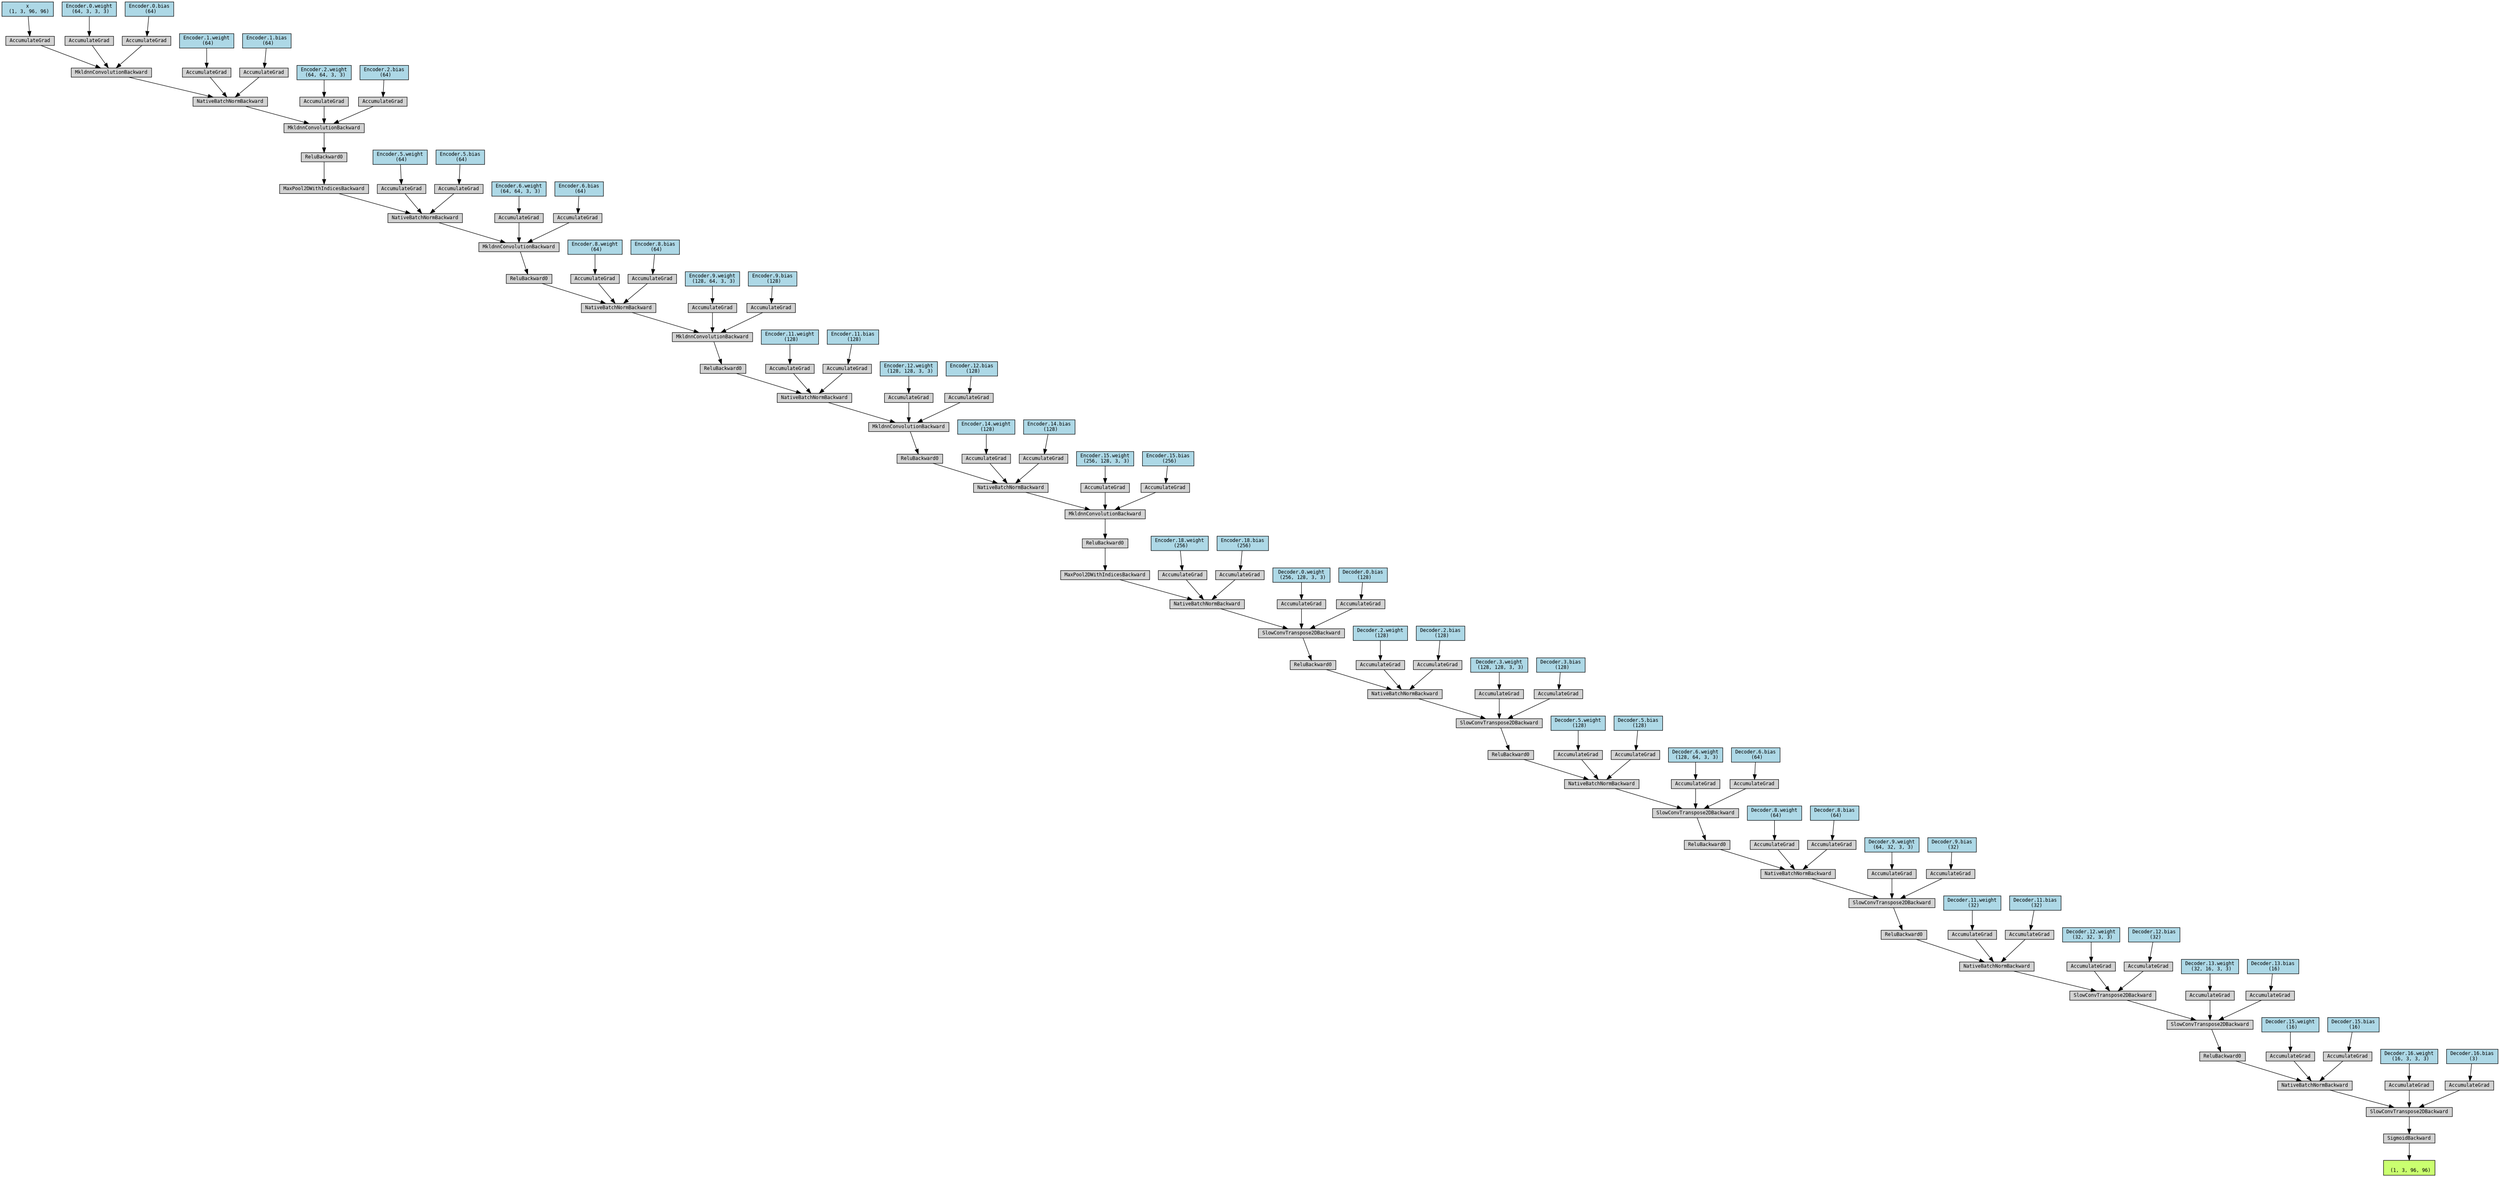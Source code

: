 digraph {
	graph [size="40.65,40.65"]
	node [align=left fontname=monospace fontsize=10 height=0.2 ranksep=0.1 shape=box style=filled]
	140445443880992 [label="
 (1, 3, 96, 96)" fillcolor=darkolivegreen1]
	140445443167184 [label=SigmoidBackward]
	140445443167568 -> 140445443167184
	140445443167568 [label=SlowConvTranspose2DBackward]
	140445443167312 -> 140445443167568
	140445443167312 [label=NativeBatchNormBackward]
	140445443167696 -> 140445443167312
	140445443167696 [label=ReluBackward0]
	140445443168016 -> 140445443167696
	140445443168016 [label=SlowConvTranspose2DBackward]
	140445443168208 -> 140445443168016
	140445443168208 [label=SlowConvTranspose2DBackward]
	140445443168336 -> 140445443168208
	140445443168336 [label=NativeBatchNormBackward]
	140445443168592 -> 140445443168336
	140445443168592 [label=ReluBackward0]
	140445443168848 -> 140445443168592
	140445443168848 [label=SlowConvTranspose2DBackward]
	140445443169040 -> 140445443168848
	140445443169040 [label=NativeBatchNormBackward]
	140445443169232 -> 140445443169040
	140445443169232 [label=ReluBackward0]
	140445443169488 -> 140445443169232
	140445443169488 [label=SlowConvTranspose2DBackward]
	140445443169680 -> 140445443169488
	140445443169680 [label=NativeBatchNormBackward]
	140445443169872 -> 140445443169680
	140445443169872 [label=ReluBackward0]
	140445443170128 -> 140445443169872
	140445443170128 [label=SlowConvTranspose2DBackward]
	140445443170192 -> 140445443170128
	140445443170192 [label=NativeBatchNormBackward]
	140445443252496 -> 140445443170192
	140445443252496 [label=ReluBackward0]
	140445443252752 -> 140445443252496
	140445443252752 [label=SlowConvTranspose2DBackward]
	140445443252944 -> 140445443252752
	140445443252944 [label=NativeBatchNormBackward]
	140445443253136 -> 140445443252944
	140445443253136 [label=MaxPool2DWithIndicesBackward]
	140445443253392 -> 140445443253136
	140445443253392 [label=ReluBackward0]
	140445443253520 -> 140445443253392
	140445443253520 [label=MkldnnConvolutionBackward]
	140445443253712 -> 140445443253520
	140445443253712 [label=NativeBatchNormBackward]
	140445443253904 -> 140445443253712
	140445443253904 [label=ReluBackward0]
	140445443254160 -> 140445443253904
	140445443254160 [label=MkldnnConvolutionBackward]
	140445443254352 -> 140445443254160
	140445443254352 [label=NativeBatchNormBackward]
	140445443254544 -> 140445443254352
	140445443254544 [label=ReluBackward0]
	140445443254800 -> 140445443254544
	140445443254800 [label=MkldnnConvolutionBackward]
	140445443254992 -> 140445443254800
	140445443254992 [label=NativeBatchNormBackward]
	140445443255184 -> 140445443254992
	140445443255184 [label=ReluBackward0]
	140445443255440 -> 140445443255184
	140445443255440 [label=MkldnnConvolutionBackward]
	140445443255632 -> 140445443255440
	140445443255632 [label=NativeBatchNormBackward]
	140445443255824 -> 140445443255632
	140445443255824 [label=MaxPool2DWithIndicesBackward]
	140445443256080 -> 140445443255824
	140445443256080 [label=ReluBackward0]
	140445443256208 -> 140445443256080
	140445443256208 [label=MkldnnConvolutionBackward]
	140445443137744 -> 140445443256208
	140445443137744 [label=NativeBatchNormBackward]
	140445443137872 -> 140445443137744
	140445443137872 [label=MkldnnConvolutionBackward]
	140445443138128 -> 140445443137872
	140444905933152 [label="x
 (1, 3, 96, 96)" fillcolor=lightblue]
	140444905933152 -> 140445443138128
	140445443138128 [label=AccumulateGrad]
	140445443138320 -> 140445443137872
	140444651847264 [label="Encoder.0.weight
 (64, 3, 3, 3)" fillcolor=lightblue]
	140444651847264 -> 140445443138320
	140445443138320 [label=AccumulateGrad]
	140445443138256 -> 140445443137872
	140444651847344 [label="Encoder.0.bias
 (64)" fillcolor=lightblue]
	140444651847344 -> 140445443138256
	140445443138256 [label=AccumulateGrad]
	140445443138064 -> 140445443137744
	140444651747680 [label="Encoder.1.weight
 (64)" fillcolor=lightblue]
	140444651747680 -> 140445443138064
	140445443138064 [label=AccumulateGrad]
	140445443138000 -> 140445443137744
	140444651847424 [label="Encoder.1.bias
 (64)" fillcolor=lightblue]
	140444651847424 -> 140445443138000
	140445443138000 [label=AccumulateGrad]
	140445443137808 -> 140445443256208
	140445443928304 [label="Encoder.2.weight
 (64, 64, 3, 3)" fillcolor=lightblue]
	140445443928304 -> 140445443137808
	140445443137808 [label=AccumulateGrad]
	140445443137616 -> 140445443256208
	140445443928384 [label="Encoder.2.bias
 (64)" fillcolor=lightblue]
	140445443928384 -> 140445443137616
	140445443137616 [label=AccumulateGrad]
	140445443256016 -> 140445443255632
	140445443928464 [label="Encoder.5.weight
 (64)" fillcolor=lightblue]
	140445443928464 -> 140445443256016
	140445443256016 [label=AccumulateGrad]
	140445443255952 -> 140445443255632
	140445443928544 [label="Encoder.5.bias
 (64)" fillcolor=lightblue]
	140445443928544 -> 140445443255952
	140445443255952 [label=AccumulateGrad]
	140445443255760 -> 140445443255440
	140445443928864 [label="Encoder.6.weight
 (64, 64, 3, 3)" fillcolor=lightblue]
	140445443928864 -> 140445443255760
	140445443255760 [label=AccumulateGrad]
	140445443255504 -> 140445443255440
	140445443928944 [label="Encoder.6.bias
 (64)" fillcolor=lightblue]
	140445443928944 -> 140445443255504
	140445443255504 [label=AccumulateGrad]
	140445443255376 -> 140445443254992
	140445443929024 [label="Encoder.8.weight
 (64)" fillcolor=lightblue]
	140445443929024 -> 140445443255376
	140445443255376 [label=AccumulateGrad]
	140445443255312 -> 140445443254992
	140445443929104 [label="Encoder.8.bias
 (64)" fillcolor=lightblue]
	140445443929104 -> 140445443255312
	140445443255312 [label=AccumulateGrad]
	140445443255120 -> 140445443254800
	140445443929424 [label="Encoder.9.weight
 (128, 64, 3, 3)" fillcolor=lightblue]
	140445443929424 -> 140445443255120
	140445443255120 [label=AccumulateGrad]
	140445443254864 -> 140445443254800
	140445443929504 [label="Encoder.9.bias
 (128)" fillcolor=lightblue]
	140445443929504 -> 140445443254864
	140445443254864 [label=AccumulateGrad]
	140445443254736 -> 140445443254352
	140445443929584 [label="Encoder.11.weight
 (128)" fillcolor=lightblue]
	140445443929584 -> 140445443254736
	140445443254736 [label=AccumulateGrad]
	140445443254672 -> 140445443254352
	140445443929664 [label="Encoder.11.bias
 (128)" fillcolor=lightblue]
	140445443929664 -> 140445443254672
	140445443254672 [label=AccumulateGrad]
	140445443254480 -> 140445443254160
	140445443929984 [label="Encoder.12.weight
 (128, 128, 3, 3)" fillcolor=lightblue]
	140445443929984 -> 140445443254480
	140445443254480 [label=AccumulateGrad]
	140445443254224 -> 140445443254160
	140445443930064 [label="Encoder.12.bias
 (128)" fillcolor=lightblue]
	140445443930064 -> 140445443254224
	140445443254224 [label=AccumulateGrad]
	140445443254096 -> 140445443253712
	140445443930144 [label="Encoder.14.weight
 (128)" fillcolor=lightblue]
	140445443930144 -> 140445443254096
	140445443254096 [label=AccumulateGrad]
	140445443254032 -> 140445443253712
	140445443930224 [label="Encoder.14.bias
 (128)" fillcolor=lightblue]
	140445443930224 -> 140445443254032
	140445443254032 [label=AccumulateGrad]
	140445443253840 -> 140445443253520
	140445443930544 [label="Encoder.15.weight
 (256, 128, 3, 3)" fillcolor=lightblue]
	140445443930544 -> 140445443253840
	140445443253840 [label=AccumulateGrad]
	140445443253456 -> 140445443253520
	140445443930624 [label="Encoder.15.bias
 (256)" fillcolor=lightblue]
	140445443930624 -> 140445443253456
	140445443253456 [label=AccumulateGrad]
	140445443253328 -> 140445443252944
	140445443930704 [label="Encoder.18.weight
 (256)" fillcolor=lightblue]
	140445443930704 -> 140445443253328
	140445443253328 [label=AccumulateGrad]
	140445443253264 -> 140445443252944
	140445443930784 [label="Encoder.18.bias
 (256)" fillcolor=lightblue]
	140445443930784 -> 140445443253264
	140445443253264 [label=AccumulateGrad]
	140445443253072 -> 140445443252752
	140445443931104 [label="Decoder.0.weight
 (256, 128, 3, 3)" fillcolor=lightblue]
	140445443931104 -> 140445443253072
	140445443253072 [label=AccumulateGrad]
	140445443252816 -> 140445443252752
	140445443931184 [label="Decoder.0.bias
 (128)" fillcolor=lightblue]
	140445443931184 -> 140445443252816
	140445443252816 [label=AccumulateGrad]
	140445443252688 -> 140445443170192
	140445443931344 [label="Decoder.2.weight
 (128)" fillcolor=lightblue]
	140445443931344 -> 140445443252688
	140445443252688 [label=AccumulateGrad]
	140445443252624 -> 140445443170192
	140445443931424 [label="Decoder.2.bias
 (128)" fillcolor=lightblue]
	140445443931424 -> 140445443252624
	140445443252624 [label=AccumulateGrad]
	140445443252432 -> 140445443170128
	140445443931904 [label="Decoder.3.weight
 (128, 128, 3, 3)" fillcolor=lightblue]
	140445443931904 -> 140445443252432
	140445443252432 [label=AccumulateGrad]
	140445443252304 -> 140445443170128
	140445443931984 [label="Decoder.3.bias
 (128)" fillcolor=lightblue]
	140445443931984 -> 140445443252304
	140445443252304 [label=AccumulateGrad]
	140445443170064 -> 140445443169680
	140445443878992 [label="Decoder.5.weight
 (128)" fillcolor=lightblue]
	140445443878992 -> 140445443170064
	140445443170064 [label=AccumulateGrad]
	140445443170000 -> 140445443169680
	140445443879072 [label="Decoder.5.bias
 (128)" fillcolor=lightblue]
	140445443879072 -> 140445443170000
	140445443170000 [label=AccumulateGrad]
	140445443169808 -> 140445443169488
	140445443879552 [label="Decoder.6.weight
 (128, 64, 3, 3)" fillcolor=lightblue]
	140445443879552 -> 140445443169808
	140445443169808 [label=AccumulateGrad]
	140445443169552 -> 140445443169488
	140445443879632 [label="Decoder.6.bias
 (64)" fillcolor=lightblue]
	140445443879632 -> 140445443169552
	140445443169552 [label=AccumulateGrad]
	140445443169424 -> 140445443169040
	140445443879792 [label="Decoder.8.weight
 (64)" fillcolor=lightblue]
	140445443879792 -> 140445443169424
	140445443169424 [label=AccumulateGrad]
	140445443169360 -> 140445443169040
	140445443879872 [label="Decoder.8.bias
 (64)" fillcolor=lightblue]
	140445443879872 -> 140445443169360
	140445443169360 [label=AccumulateGrad]
	140445443169168 -> 140445443168848
	140445443880352 [label="Decoder.9.weight
 (64, 32, 3, 3)" fillcolor=lightblue]
	140445443880352 -> 140445443169168
	140445443169168 [label=AccumulateGrad]
	140445443168912 -> 140445443168848
	140445443880432 [label="Decoder.9.bias
 (32)" fillcolor=lightblue]
	140445443880432 -> 140445443168912
	140445443168912 [label=AccumulateGrad]
	140445443168784 -> 140445443168336
	140445443880592 [label="Decoder.11.weight
 (32)" fillcolor=lightblue]
	140445443880592 -> 140445443168784
	140445443168784 [label=AccumulateGrad]
	140445443168720 -> 140445443168336
	140445443880672 [label="Decoder.11.bias
 (32)" fillcolor=lightblue]
	140445443880672 -> 140445443168720
	140445443168720 [label=AccumulateGrad]
	140445443168528 -> 140445443168208
	140445443881152 [label="Decoder.12.weight
 (32, 32, 3, 3)" fillcolor=lightblue]
	140445443881152 -> 140445443168528
	140445443168528 [label=AccumulateGrad]
	140445443168464 -> 140445443168208
	140445443881232 [label="Decoder.12.bias
 (32)" fillcolor=lightblue]
	140445443881232 -> 140445443168464
	140445443168464 [label=AccumulateGrad]
	140445443168080 -> 140445443168016
	140445443881392 [label="Decoder.13.weight
 (32, 16, 3, 3)" fillcolor=lightblue]
	140445443881392 -> 140445443168080
	140445443168080 [label=AccumulateGrad]
	140445443167824 -> 140445443168016
	140445443881472 [label="Decoder.13.bias
 (16)" fillcolor=lightblue]
	140445443881472 -> 140445443167824
	140445443167824 [label=AccumulateGrad]
	140445443167952 -> 140445443167312
	140445443881632 [label="Decoder.15.weight
 (16)" fillcolor=lightblue]
	140445443881632 -> 140445443167952
	140445443167952 [label=AccumulateGrad]
	140445443167632 -> 140445443167312
	140445443881712 [label="Decoder.15.bias
 (16)" fillcolor=lightblue]
	140445443881712 -> 140445443167632
	140445443167632 [label=AccumulateGrad]
	140445443167760 -> 140445443167568
	140445443882192 [label="Decoder.16.weight
 (16, 3, 3, 3)" fillcolor=lightblue]
	140445443882192 -> 140445443167760
	140445443167760 [label=AccumulateGrad]
	140445443167440 -> 140445443167568
	140445443882272 [label="Decoder.16.bias
 (3)" fillcolor=lightblue]
	140445443882272 -> 140445443167440
	140445443167440 [label=AccumulateGrad]
	140445443167184 -> 140445443880992
}
